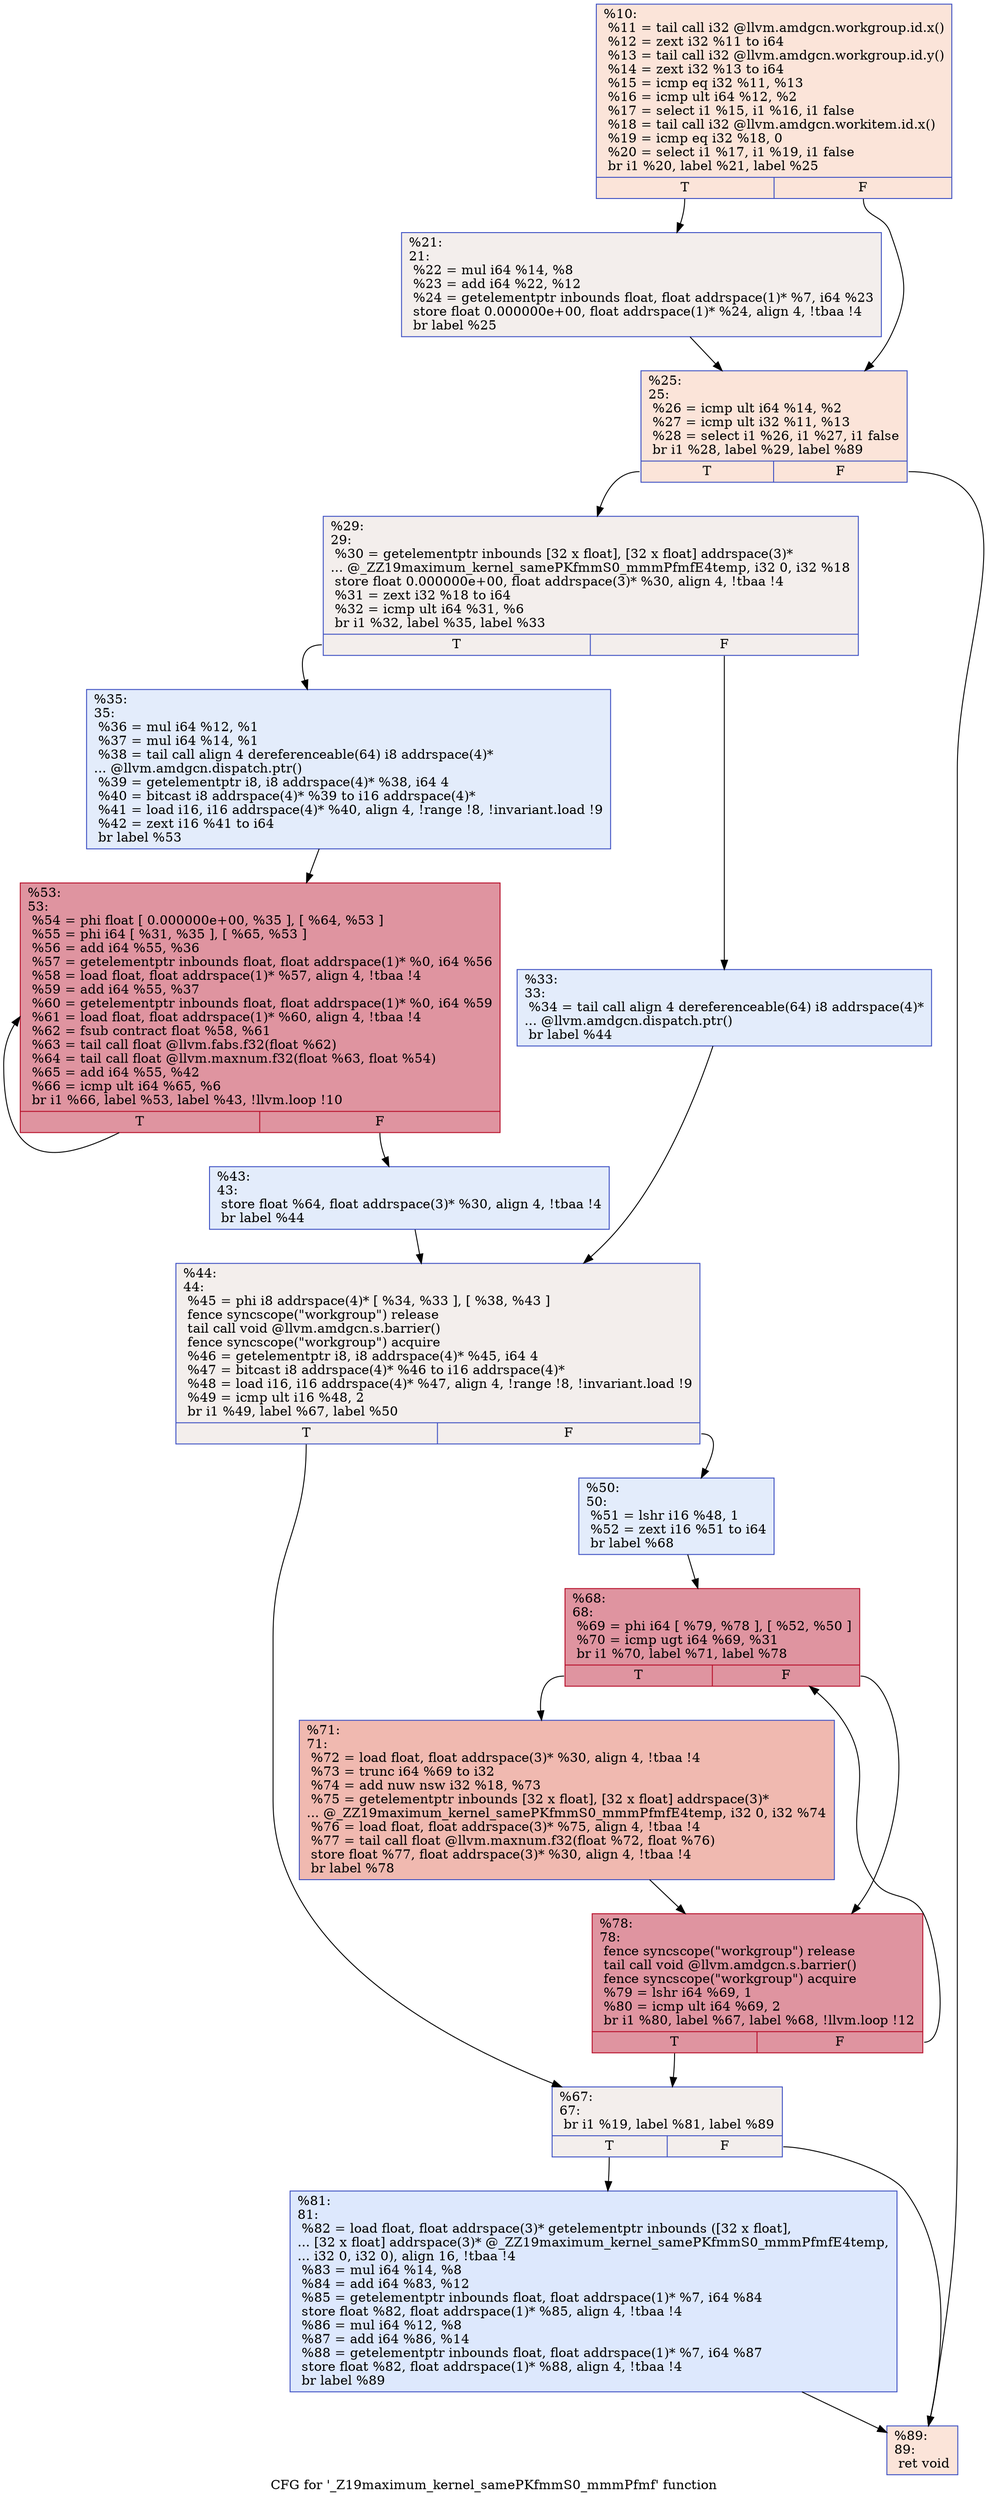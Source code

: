 digraph "CFG for '_Z19maximum_kernel_samePKfmmS0_mmmPfmf' function" {
	label="CFG for '_Z19maximum_kernel_samePKfmmS0_mmmPfmf' function";

	Node0x4a869f0 [shape=record,color="#3d50c3ff", style=filled, fillcolor="#f5c1a970",label="{%10:\l  %11 = tail call i32 @llvm.amdgcn.workgroup.id.x()\l  %12 = zext i32 %11 to i64\l  %13 = tail call i32 @llvm.amdgcn.workgroup.id.y()\l  %14 = zext i32 %13 to i64\l  %15 = icmp eq i32 %11, %13\l  %16 = icmp ult i64 %12, %2\l  %17 = select i1 %15, i1 %16, i1 false\l  %18 = tail call i32 @llvm.amdgcn.workitem.id.x()\l  %19 = icmp eq i32 %18, 0\l  %20 = select i1 %17, i1 %19, i1 false\l  br i1 %20, label %21, label %25\l|{<s0>T|<s1>F}}"];
	Node0x4a869f0:s0 -> Node0x4a881f0;
	Node0x4a869f0:s1 -> Node0x4a88280;
	Node0x4a881f0 [shape=record,color="#3d50c3ff", style=filled, fillcolor="#e3d9d370",label="{%21:\l21:                                               \l  %22 = mul i64 %14, %8\l  %23 = add i64 %22, %12\l  %24 = getelementptr inbounds float, float addrspace(1)* %7, i64 %23\l  store float 0.000000e+00, float addrspace(1)* %24, align 4, !tbaa !4\l  br label %25\l}"];
	Node0x4a881f0 -> Node0x4a88280;
	Node0x4a88280 [shape=record,color="#3d50c3ff", style=filled, fillcolor="#f5c1a970",label="{%25:\l25:                                               \l  %26 = icmp ult i64 %14, %2\l  %27 = icmp ult i32 %11, %13\l  %28 = select i1 %26, i1 %27, i1 false\l  br i1 %28, label %29, label %89\l|{<s0>T|<s1>F}}"];
	Node0x4a88280:s0 -> Node0x4a89e10;
	Node0x4a88280:s1 -> Node0x4a89e60;
	Node0x4a89e10 [shape=record,color="#3d50c3ff", style=filled, fillcolor="#e3d9d370",label="{%29:\l29:                                               \l  %30 = getelementptr inbounds [32 x float], [32 x float] addrspace(3)*\l... @_ZZ19maximum_kernel_samePKfmmS0_mmmPfmfE4temp, i32 0, i32 %18\l  store float 0.000000e+00, float addrspace(3)* %30, align 4, !tbaa !4\l  %31 = zext i32 %18 to i64\l  %32 = icmp ult i64 %31, %6\l  br i1 %32, label %35, label %33\l|{<s0>T|<s1>F}}"];
	Node0x4a89e10:s0 -> Node0x4a89ff0;
	Node0x4a89e10:s1 -> Node0x4a876e0;
	Node0x4a876e0 [shape=record,color="#3d50c3ff", style=filled, fillcolor="#bfd3f670",label="{%33:\l33:                                               \l  %34 = tail call align 4 dereferenceable(64) i8 addrspace(4)*\l... @llvm.amdgcn.dispatch.ptr()\l  br label %44\l}"];
	Node0x4a876e0 -> Node0x4a8acc0;
	Node0x4a89ff0 [shape=record,color="#3d50c3ff", style=filled, fillcolor="#bfd3f670",label="{%35:\l35:                                               \l  %36 = mul i64 %12, %1\l  %37 = mul i64 %14, %1\l  %38 = tail call align 4 dereferenceable(64) i8 addrspace(4)*\l... @llvm.amdgcn.dispatch.ptr()\l  %39 = getelementptr i8, i8 addrspace(4)* %38, i64 4\l  %40 = bitcast i8 addrspace(4)* %39 to i16 addrspace(4)*\l  %41 = load i16, i16 addrspace(4)* %40, align 4, !range !8, !invariant.load !9\l  %42 = zext i16 %41 to i64\l  br label %53\l}"];
	Node0x4a89ff0 -> Node0x4a8b460;
	Node0x4a8b560 [shape=record,color="#3d50c3ff", style=filled, fillcolor="#bfd3f670",label="{%43:\l43:                                               \l  store float %64, float addrspace(3)* %30, align 4, !tbaa !4\l  br label %44\l}"];
	Node0x4a8b560 -> Node0x4a8acc0;
	Node0x4a8acc0 [shape=record,color="#3d50c3ff", style=filled, fillcolor="#e3d9d370",label="{%44:\l44:                                               \l  %45 = phi i8 addrspace(4)* [ %34, %33 ], [ %38, %43 ]\l  fence syncscope(\"workgroup\") release\l  tail call void @llvm.amdgcn.s.barrier()\l  fence syncscope(\"workgroup\") acquire\l  %46 = getelementptr i8, i8 addrspace(4)* %45, i64 4\l  %47 = bitcast i8 addrspace(4)* %46 to i16 addrspace(4)*\l  %48 = load i16, i16 addrspace(4)* %47, align 4, !range !8, !invariant.load !9\l  %49 = icmp ult i16 %48, 2\l  br i1 %49, label %67, label %50\l|{<s0>T|<s1>F}}"];
	Node0x4a8acc0:s0 -> Node0x4a8c900;
	Node0x4a8acc0:s1 -> Node0x4a8c990;
	Node0x4a8c990 [shape=record,color="#3d50c3ff", style=filled, fillcolor="#bfd3f670",label="{%50:\l50:                                               \l  %51 = lshr i16 %48, 1\l  %52 = zext i16 %51 to i64\l  br label %68\l}"];
	Node0x4a8c990 -> Node0x4a8cc00;
	Node0x4a8b460 [shape=record,color="#b70d28ff", style=filled, fillcolor="#b70d2870",label="{%53:\l53:                                               \l  %54 = phi float [ 0.000000e+00, %35 ], [ %64, %53 ]\l  %55 = phi i64 [ %31, %35 ], [ %65, %53 ]\l  %56 = add i64 %55, %36\l  %57 = getelementptr inbounds float, float addrspace(1)* %0, i64 %56\l  %58 = load float, float addrspace(1)* %57, align 4, !tbaa !4\l  %59 = add i64 %55, %37\l  %60 = getelementptr inbounds float, float addrspace(1)* %0, i64 %59\l  %61 = load float, float addrspace(1)* %60, align 4, !tbaa !4\l  %62 = fsub contract float %58, %61\l  %63 = tail call float @llvm.fabs.f32(float %62)\l  %64 = tail call float @llvm.maxnum.f32(float %63, float %54)\l  %65 = add i64 %55, %42\l  %66 = icmp ult i64 %65, %6\l  br i1 %66, label %53, label %43, !llvm.loop !10\l|{<s0>T|<s1>F}}"];
	Node0x4a8b460:s0 -> Node0x4a8b460;
	Node0x4a8b460:s1 -> Node0x4a8b560;
	Node0x4a8c900 [shape=record,color="#3d50c3ff", style=filled, fillcolor="#e3d9d370",label="{%67:\l67:                                               \l  br i1 %19, label %81, label %89\l|{<s0>T|<s1>F}}"];
	Node0x4a8c900:s0 -> Node0x4a8dae0;
	Node0x4a8c900:s1 -> Node0x4a89e60;
	Node0x4a8cc00 [shape=record,color="#b70d28ff", style=filled, fillcolor="#b70d2870",label="{%68:\l68:                                               \l  %69 = phi i64 [ %79, %78 ], [ %52, %50 ]\l  %70 = icmp ugt i64 %69, %31\l  br i1 %70, label %71, label %78\l|{<s0>T|<s1>F}}"];
	Node0x4a8cc00:s0 -> Node0x4a8ddb0;
	Node0x4a8cc00:s1 -> Node0x4a8dbe0;
	Node0x4a8ddb0 [shape=record,color="#3d50c3ff", style=filled, fillcolor="#de614d70",label="{%71:\l71:                                               \l  %72 = load float, float addrspace(3)* %30, align 4, !tbaa !4\l  %73 = trunc i64 %69 to i32\l  %74 = add nuw nsw i32 %18, %73\l  %75 = getelementptr inbounds [32 x float], [32 x float] addrspace(3)*\l... @_ZZ19maximum_kernel_samePKfmmS0_mmmPfmfE4temp, i32 0, i32 %74\l  %76 = load float, float addrspace(3)* %75, align 4, !tbaa !4\l  %77 = tail call float @llvm.maxnum.f32(float %72, float %76)\l  store float %77, float addrspace(3)* %30, align 4, !tbaa !4\l  br label %78\l}"];
	Node0x4a8ddb0 -> Node0x4a8dbe0;
	Node0x4a8dbe0 [shape=record,color="#b70d28ff", style=filled, fillcolor="#b70d2870",label="{%78:\l78:                                               \l  fence syncscope(\"workgroup\") release\l  tail call void @llvm.amdgcn.s.barrier()\l  fence syncscope(\"workgroup\") acquire\l  %79 = lshr i64 %69, 1\l  %80 = icmp ult i64 %69, 2\l  br i1 %80, label %67, label %68, !llvm.loop !12\l|{<s0>T|<s1>F}}"];
	Node0x4a8dbe0:s0 -> Node0x4a8c900;
	Node0x4a8dbe0:s1 -> Node0x4a8cc00;
	Node0x4a8dae0 [shape=record,color="#3d50c3ff", style=filled, fillcolor="#b2ccfb70",label="{%81:\l81:                                               \l  %82 = load float, float addrspace(3)* getelementptr inbounds ([32 x float],\l... [32 x float] addrspace(3)* @_ZZ19maximum_kernel_samePKfmmS0_mmmPfmfE4temp,\l... i32 0, i32 0), align 16, !tbaa !4\l  %83 = mul i64 %14, %8\l  %84 = add i64 %83, %12\l  %85 = getelementptr inbounds float, float addrspace(1)* %7, i64 %84\l  store float %82, float addrspace(1)* %85, align 4, !tbaa !4\l  %86 = mul i64 %12, %8\l  %87 = add i64 %86, %14\l  %88 = getelementptr inbounds float, float addrspace(1)* %7, i64 %87\l  store float %82, float addrspace(1)* %88, align 4, !tbaa !4\l  br label %89\l}"];
	Node0x4a8dae0 -> Node0x4a89e60;
	Node0x4a89e60 [shape=record,color="#3d50c3ff", style=filled, fillcolor="#f5c1a970",label="{%89:\l89:                                               \l  ret void\l}"];
}
